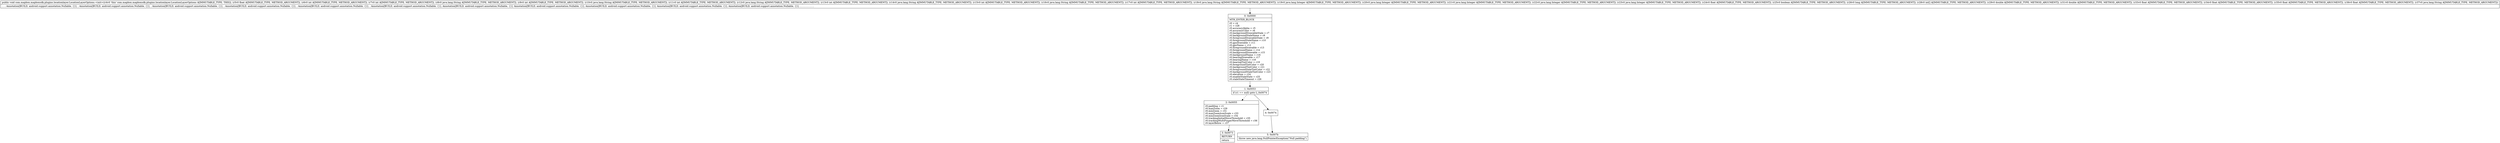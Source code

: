 digraph "CFG forcom.mapbox.mapboxsdk.plugins.locationlayer.LocationLayerOptions.\<init\>(FIILjava\/lang\/String;ILjava\/lang\/String;ILjava\/lang\/String;ILjava\/lang\/String;ILjava\/lang\/String;ILjava\/lang\/String;Ljava\/lang\/Integer;Ljava\/lang\/Integer;Ljava\/lang\/Integer;Ljava\/lang\/Integer;Ljava\/lang\/Integer;FZJ[IDDFFFFLjava\/lang\/String;)V" {
Node_0 [shape=record,label="{0\:\ 0x0000|MTH_ENTER_BLOCK\l|r0 = r4\lr1 = r28\lr0.accuracyAlpha = r5\lr0.accuracyColor = r6\lr0.backgroundDrawableStale = r7\lr0.backgroundStaleName = r8\lr0.foregroundDrawableStale = r9\lr0.foregroundStaleName = r10\lr0.gpsDrawable = r11\lr0.gpsName = r12\lr0.foregroundDrawable = r13\lr0.foregroundName = r14\lr0.backgroundDrawable = r15\lr0.backgroundName = r16\lr0.bearingDrawable = r17\lr0.bearingName = r18\lr0.bearingTintColor = r19\lr0.foregroundTintColor = r20\lr0.backgroundTintColor = r21\lr0.foregroundStaleTintColor = r22\lr0.backgroundStaleTintColor = r23\lr0.elevation = r24\lr0.enableStaleState = r25\lr0.staleStateTimeout = r26\l}"];
Node_1 [shape=record,label="{1\:\ 0x0053|if (r1 == null) goto L_0x0074\l}"];
Node_2 [shape=record,label="{2\:\ 0x0055|r0.padding = r1\lr0.maxZoom = r29\lr0.minZoom = r31\lr0.maxZoomIconScale = r33\lr0.minZoomIconScale = r34\lr0.trackingInitialMoveThreshold = r35\lr0.trackingMultiFingerMoveThreshold = r36\lr0.layerBelow = r37\l}"];
Node_3 [shape=record,label="{3\:\ 0x0073|RETURN\l|return\l}"];
Node_4 [shape=record,label="{4\:\ 0x0074}"];
Node_5 [shape=record,label="{5\:\ 0x007b|throw new java.lang.NullPointerException(\"Null padding\")\l}"];
MethodNode[shape=record,label="{public void com.mapbox.mapboxsdk.plugins.locationlayer.LocationLayerOptions.\<init\>((r4v0 'this' com.mapbox.mapboxsdk.plugins.locationlayer.LocationLayerOptions A[IMMUTABLE_TYPE, THIS]), (r5v0 float A[IMMUTABLE_TYPE, METHOD_ARGUMENT]), (r6v0 int A[IMMUTABLE_TYPE, METHOD_ARGUMENT]), (r7v0 int A[IMMUTABLE_TYPE, METHOD_ARGUMENT]), (r8v0 java.lang.String A[IMMUTABLE_TYPE, METHOD_ARGUMENT]), (r9v0 int A[IMMUTABLE_TYPE, METHOD_ARGUMENT]), (r10v0 java.lang.String A[IMMUTABLE_TYPE, METHOD_ARGUMENT]), (r11v0 int A[IMMUTABLE_TYPE, METHOD_ARGUMENT]), (r12v0 java.lang.String A[IMMUTABLE_TYPE, METHOD_ARGUMENT]), (r13v0 int A[IMMUTABLE_TYPE, METHOD_ARGUMENT]), (r14v0 java.lang.String A[IMMUTABLE_TYPE, METHOD_ARGUMENT]), (r15v0 int A[IMMUTABLE_TYPE, METHOD_ARGUMENT]), (r16v0 java.lang.String A[IMMUTABLE_TYPE, METHOD_ARGUMENT]), (r17v0 int A[IMMUTABLE_TYPE, METHOD_ARGUMENT]), (r18v0 java.lang.String A[IMMUTABLE_TYPE, METHOD_ARGUMENT]), (r19v0 java.lang.Integer A[IMMUTABLE_TYPE, METHOD_ARGUMENT]), (r20v0 java.lang.Integer A[IMMUTABLE_TYPE, METHOD_ARGUMENT]), (r21v0 java.lang.Integer A[IMMUTABLE_TYPE, METHOD_ARGUMENT]), (r22v0 java.lang.Integer A[IMMUTABLE_TYPE, METHOD_ARGUMENT]), (r23v0 java.lang.Integer A[IMMUTABLE_TYPE, METHOD_ARGUMENT]), (r24v0 float A[IMMUTABLE_TYPE, METHOD_ARGUMENT]), (r25v0 boolean A[IMMUTABLE_TYPE, METHOD_ARGUMENT]), (r26v0 long A[IMMUTABLE_TYPE, METHOD_ARGUMENT]), (r28v0 int[] A[IMMUTABLE_TYPE, METHOD_ARGUMENT]), (r29v0 double A[IMMUTABLE_TYPE, METHOD_ARGUMENT]), (r31v0 double A[IMMUTABLE_TYPE, METHOD_ARGUMENT]), (r33v0 float A[IMMUTABLE_TYPE, METHOD_ARGUMENT]), (r34v0 float A[IMMUTABLE_TYPE, METHOD_ARGUMENT]), (r35v0 float A[IMMUTABLE_TYPE, METHOD_ARGUMENT]), (r36v0 float A[IMMUTABLE_TYPE, METHOD_ARGUMENT]), (r37v0 java.lang.String A[IMMUTABLE_TYPE, METHOD_ARGUMENT]))  | , , , Annotation[BUILD, android.support.annotation.Nullable, \{\}], , Annotation[BUILD, android.support.annotation.Nullable, \{\}], , Annotation[BUILD, android.support.annotation.Nullable, \{\}], , Annotation[BUILD, android.support.annotation.Nullable, \{\}], , Annotation[BUILD, android.support.annotation.Nullable, \{\}], , Annotation[BUILD, android.support.annotation.Nullable, \{\}], Annotation[BUILD, android.support.annotation.Nullable, \{\}], Annotation[BUILD, android.support.annotation.Nullable, \{\}], Annotation[BUILD, android.support.annotation.Nullable, \{\}], Annotation[BUILD, android.support.annotation.Nullable, \{\}], Annotation[BUILD, android.support.annotation.Nullable, \{\}], , , , , , , , , , , \l}"];
MethodNode -> Node_0;
Node_0 -> Node_1;
Node_1 -> Node_2[style=dashed];
Node_1 -> Node_4;
Node_2 -> Node_3;
Node_4 -> Node_5;
}

